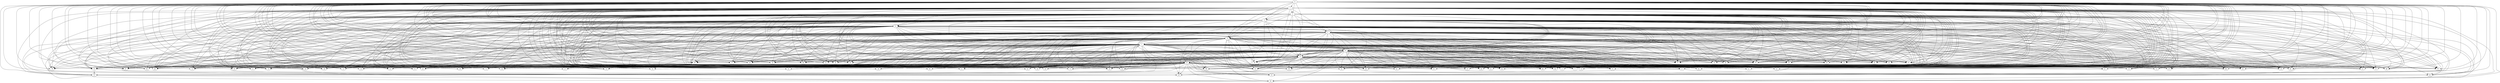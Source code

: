 digraph {
1 -> 91
5 -> 93
0 -> 56
6 -> 57
1 -> 20
6 -> 86
3 -> 15
8 -> 51
6 -> 93
0 -> 91
0 -> 38
10 -> 86
4 -> 30
4 -> 91
6 -> 62
4 -> 5
3 -> 27
9 -> 95
0 -> 87
10 -> 76
5 -> 56
3 -> 49
8 -> 29
10 -> 19
2 -> 37
0 -> 69
5 -> 74
0 -> 71
1 -> 74
3 -> 84
4 -> 75
6 -> 15
8 -> 30
8 -> 84
2 -> 48
0 -> 49
1 -> 94
5 -> 84
7 -> 54
0 -> 27
7 -> 86
0 -> 98
0 -> 58
1 -> 37
10 -> 91
5 -> 37
1 -> 14
10 -> 28
0 -> 11
3 -> 35
7 -> 47
7 -> 35
6 -> 24
6 -> 34
3 -> 68
10 -> 22
7 -> 25
4 -> 49
4 -> 62
0 -> 62
5 -> 67
3 -> 83
2 -> 50
3 -> 50
8 -> 37
2 -> 41
4 -> 55
5 -> 14
7 -> 95
10 -> 45
0 -> 20
1 -> 42
2 -> 3
4 -> 93
3 -> 8
6 -> 45
1 -> 38
2 -> 76
9 -> 58
10 -> 98
5 -> 30
5 -> 24
10 -> 21
10 -> 33
3 -> 32
1 -> 72
3 -> 72
4 -> 58
7 -> 64
3 -> 70
3 -> 7
2 -> 15
6 -> 88
10 -> 62
1 -> 66
9 -> 29
0 -> 8
7 -> 17
9 -> 30
2 -> 5
0 -> 77
3 -> 67
5 -> 6
4 -> 80
9 -> 16
9 -> 86
4 -> 10
0 -> 45
8 -> 17
8 -> 69
3 -> 93
10 -> 88
32 -> 45
6 -> 52
2 -> 71
9 -> 51
8 -> 53
4 -> 23
2 -> 64
8 -> 54
8 -> 70
10 -> 42
0 -> 33
4 -> 83
1 -> 18
6 -> 67
1 -> 78
10 -> 96
4 -> 47
12 -> 32
8 -> 40
2 -> 7
3 -> 62
6 -> 28
1 -> 53
3 -> 4
1 -> 86
5 -> 53
3 -> 44
7 -> 70
2 -> 32
2 -> 95
5 -> 71
2 -> 23
6 -> 98
6 -> 18
3 -> 52
10 -> 55
8 -> 81
6 -> 75
0 -> 42
4 -> 57
7 -> 79
7 -> 97
6 -> 59
1 -> 22
6 -> 84
4 -> 24
3 -> 13
7 -> 81
0 -> 97
2 -> 9
4 -> 32
1 -> 11
3 -> 25
6 -> 78
4 -> 8
2 -> 56
6 -> 21
1 -> 58
7 -> 68
10 -> 70
7 -> 28
2 -> 66
2 -> 35
4 -> 96
2 -> 28
3 -> 86
4 -> 77
9 -> 25
6 -> 17
8 -> 32
4 -> 9
0 -> 88
2 -> 46
0 -> 75
0 -> 2
5 -> 82
7 -> 92
7 -> 52
0 -> 25
8 -> 46
7 -> 88
5 -> 45
2 -> 67
1 -> 90
1 -> 35
10 -> 97
5 -> 35
1 -> 16
10 -> 26
0 -> 17
3 -> 37
9 -> 40
6 -> 26
6 -> 32
7 -> 63
10 -> 74
5 -> 47
2 -> 84
4 -> 60
0 -> 60
2 -> 10
5 -> 61
10 -> 44
1 -> 61
8 -> 89
0 -> 51
2 -> 99
4 -> 6
5 -> 16
2 -> 54
10 -> 47
4 -> 17
1 -> 40
8 -> 66
4 -> 51
0 -> 80
5 -> 99
9 -> 63
1 -> 99
2 -> 74
5 -> 26
2 -> 61
10 -> 35
7 -> 74
3 -> 74
6 -> 68
3 -> 89
4 -> 69
3 -> 29
8 -> 45
8 -> 97
2 -> 17
5 -> 68
1 -> 54
8 -> 23
7 -> 15
2 -> 39
1 -> 80
9 -> 36
4 -> 98
2 -> 24
4 -> 82
9 -> 18
9 -> 84
6 -> 99
0 -> 47
8 -> 15
3 -> 91
5 -> 96
10 -> 71
6 -> 54
1 -> 25
9 -> 53
7 -> 49
4 -> 21
3 -> 18
3 -> 71
8 -> 72
0 -> 92
0 -> 35
10 -> 85
4 -> 35
2 -> 88
6 -> 89
6 -> 61
3 -> 20
8 -> 42
4 -> 87
9 -> 90
3 -> 60
0 -> 82
3 -> 66
5 -> 55
3 -> 46
1 -> 9
2 -> 30
2 -> 97
5 -> 77
1 -> 77
4 -> 72
0 -> 53
10 -> 53
8 -> 83
4 -> 19
2 -> 87
7 -> 57
6 -> 82
6 -> 71
3 -> 11
7 -> 83
8 -> 79
0 -> 95
1 -> 32
3 -> 9
6 -> 7
10 -> 92
1 -> 13
0 -> 12
7 -> 71
15 -> 68
7 -> 30
6 -> 23
10 -> 72
7 -> 26
4 -> 65
5 -> 78
5 -> 64
1 -> 70
3 -> 80
4 -> 79
9 -> 27
6 -> 11
7 -> 19
8 -> 34
2 -> 44
6 -> 63
5 -> 80
7 -> 90
37 -> 42
9 -> 88
7 -> 50
0 -> 23
1 -> 47
0 -> 79
1 -> 85
8 -> 63
4 -> 94
6 -> 40
10 -> 95
5 -> 33
5 -> 21
10 -> 24
10 -> 30
5 -> 41
0 -> 15
3 -> 31
3 -> 6
7 -> 39
8 -> 59
7 -> 61
7 -> 21
10 -> 14
4 -> 85
0 -> 66
2 -> 12
5 -> 63
1 -> 92
1 -> 63
5 -> 59
3 -> 5
7 -> 12
37 -> 40
5 -> 10
0 -> 55
9 -> 15
9 -> 83
7 -> 59
4 -> 15
8 -> 10
8 -> 64
6 -> 92
3 -> 96
2 -> 58
6 -> 49
1 -> 28
9 -> 54
6 -> 73
9 -> 74
5 -> 28
2 -> 63
10 -> 37
8 -> 75
7 -> 76
0 -> 30
3 -> 76
4 -> 38
1 -> 93
2 -> 79
4 -> 42
6 -> 83
8 -> 95
2 -> 19
1 -> 56
10 -> 66
3 -> 41
8 -> 21
2 -> 92
9 -> 34
2 -> 26
0 -> 81
5 -> 19
8 -> 38
1 -> 49
0 -> 41
6 -> 56
1 -> 27
8 -> 78
4 -> 27
3 -> 16
8 -> 50
4 -> 53
0 -> 90
0 -> 37
7 -> 42
10 -> 87
4 -> 37
3 -> 85
5 -> 43
15 -> 23
3 -> 26
0 -> 84
10 -> 75
5 -> 57
5 -> 49
3 -> 48
2 -> 53
2 -> 36
5 -> 75
8 -> 19
8 -> 98
2 -> 82
6 -> 14
10 -> 51
8 -> 85
2 -> 49
3 -> 58
3 -> 98
5 -> 87
0 -> 57
7 -> 55
0 -> 28
1 -> 5
6 -> 90
7 -> 85
1 -> 30
10 -> 90
5 -> 38
1 -> 15
0 -> 10
7 -> 32
6 -> 25
6 -> 37
7 -> 24
0 -> 59
10 -> 13
4 -> 89
0 -> 63
5 -> 66
0 -> 72
3 -> 82
6 -> 13
8 -> 36
2 -> 42
1 -> 97
5 -> 15
4 -> 88
0 -> 21
1 -> 45
8 -> 61
0 -> 50
4 -> 92
9 -> 60
6 -> 46
1 -> 39
9 -> 59
5 -> 31
5 -> 23
0 -> 7
10 -> 32
3 -> 33
7 -> 40
3 -> 73
10 -> 56
7 -> 67
3 -> 69
4 -> 54
8 -> 48
8 -> 90
0 -> 64
2 -> 14
10 -> 63
1 -> 65
9 -> 28
8 -> 26
7 -> 10
3 -> 57
9 -> 31
1 -> 84
8 -> 74
5 -> 12
10 -> 43
9 -> 81
6 -> 77
4 -> 13
0 -> 5
8 -> 16
3 -> 94
5 -> 95
9 -> 67
6 -> 51
2 -> 70
9 -> 56
2 -> 65
8 -> 57
3 -> 38
0 -> 32
10 -> 80
3 -> 78
1 -> 19
4 -> 59
6 -> 39
6 -> 64
2 -> 90
4 -> 44
8 -> 41
3 -> 65
6 -> 29
1 -> 50
10 -> 64
10 -> 78
5 -> 50
3 -> 43
6 -> 87
2 -> 94
5 -> 72
0 -> 70
2 -> 20
10 -> 48
3 -> 55
0 -> 43
1 -> 2
1 -> 95
5 -> 92
7 -> 84
2 -> 68
6 -> 97
6 -> 58
1 -> 21
6 -> 85
4 -> 25
3 -> 14
7 -> 80
7 -> 43
0 -> 96
0 -> 39
10 -> 89
2 -> 51
7 -> 46
3 -> 24
9 -> 94
7 -> 99
0 -> 86
1 -> 59
7 -> 78
10 -> 77
8 -> 28
2 -> 34
0 -> 68
2 -> 29
1 -> 69
4 -> 76
6 -> 16
3 -> 51
8 -> 31
8 -> 87
2 -> 47
0 -> 48
5 -> 9
4 -> 52
5 -> 85
7 -> 93
0 -> 26
1 -> 89
7 -> 87
1 -> 87
0 -> 99
6 -> 43
1 -> 36
6 -> 76
8 -> 25
5 -> 36
1 -> 17
6 -> 94
0 -> 16
3 -> 34
1 -> 81
1 -> 73
7 -> 34
0 -> 19
1 -> 6
6 -> 27
6 -> 35
7 -> 62
7 -> 22
4 -> 48
4 -> 61
10 -> 11
0 -> 61
5 -> 60
4 -> 97
10 -> 68
1 -> 60
2 -> 98
2 -> 40
0 -> 76
5 -> 17
7 -> 94
9 -> 10
4 -> 16
1 -> 43
8 -> 67
4 -> 90
9 -> 62
6 -> 44
2 -> 77
10 -> 99
9 -> 77
5 -> 25
10 -> 20
7 -> 75
3 -> 75
7 -> 65
6 -> 69
10 -> 41
8 -> 93
4 -> 41
3 -> 28
8 -> 96
9 -> 98
2 -> 16
1 -> 55
10 -> 61
1 -> 67
8 -> 24
7 -> 16
2 -> 38
9 -> 37
1 -> 8
2 -> 25
1 -> 3
2 -> 55
3 -> 88
3 -> 53
4 -> 11
6 -> 74
0 -> 44
8 -> 68
4 -> 56
3 -> 92
5 -> 97
9 -> 69
6 -> 53
1 -> 24
9 -> 50
9 -> 70
7 -> 48
4 -> 22
3 -> 19
8 -> 55
8 -> 71
7 -> 72
0 -> 34
5 -> 94
10 -> 82
4 -> 34
2 -> 89
6 -> 66
4 -> 46
1 -> 75
3 -> 23
8 -> 43
9 -> 91
3 -> 63
0 -> 83
1 -> 52
5 -> 52
3 -> 45
2 -> 4
2 -> 33
2 -> 96
5 -> 70
4 -> 99
2 -> 22
4 -> 71
6 -> 19
10 -> 52
8 -> 80
4 -> 18
0 -> 74
9 -> 71
5 -> 88
1 -> 23
3 -> 79
9 -> 79
6 -> 79
3 -> 12
7 -> 82
5 -> 44
4 -> 7
0 -> 94
1 -> 33
6 -> 81
7 -> 96
4 -> 33
1 -> 10
1 -> 7
0 -> 6
2 -> 6
7 -> 31
4 -> 86
6 -> 20
7 -> 69
5 -> 8
7 -> 29
2 -> 85
4 -> 66
5 -> 79
1 -> 83
3 -> 87
4 -> 78
9 -> 26
6 -> 10
8 -> 33
2 -> 45
5 -> 83
7 -> 91
0 -> 24
1 -> 46
4 -> 50
7 -> 89
0 -> 4
2 -> 8
6 -> 41
1 -> 34
10 -> 94
5 -> 34
5 -> 20
0 -> 14
3 -> 36
6 -> 80
7 -> 36
6 -> 33
7 -> 60
7 -> 20
10 -> 17
0 -> 67
2 -> 11
5 -> 62
7 -> 13
6 -> 96
2 -> 73
5 -> 11
9 -> 12
3 -> 22
4 -> 14
1 -> 41
2 -> 72
8 -> 13
8 -> 65
3 -> 97
5 -> 98
9 -> 64
1 -> 98
2 -> 75
5 -> 27
2 -> 60
8 -> 58
5 -> 46
7 -> 77
3 -> 77
4 -> 68
8 -> 76
8 -> 44
2 -> 18
5 -> 69
1 -> 57
10 -> 67
3 -> 40
8 -> 22
10 -> 46
7 -> 14
2 -> 91
8 -> 60
9 -> 82
2 -> 27
0 -> 52
6 -> 8
1 -> 48
0 -> 46
5 -> 89
3 -> 90
5 -> 91
2 -> 59
6 -> 55
1 -> 26
9 -> 52
6 -> 70
4 -> 20
3 -> 17
1 -> 4
8 -> 73
0 -> 93
0 -> 36
10 -> 84
4 -> 36
7 -> 44
6 -> 60
0 -> 18
3 -> 54
2 -> 78
3 -> 21
9 -> 93
3 -> 61
0 -> 85
0 -> 9
6 -> 65
5 -> 54
5 -> 48
3 -> 47
1 -> 79
2 -> 31
5 -> 76
1 -> 76
4 -> 73
8 -> 82
3 -> 59
2 -> 86
3 -> 99
5 -> 86
7 -> 56
0 -> 29
0 -> 78
4 -> 29
3 -> 10
12 -> 14
1 -> 31
5 -> 39
1 -> 12
0 -> 13
7 -> 33
6 -> 22
6 -> 36
10 -> 73
7 -> 27
9 -> 47
4 -> 64
10 -> 12
7 -> 9
5 -> 65
3 -> 81
8 -> 99
2 -> 81
6 -> 12
7 -> 18
8 -> 35
9 -> 39
2 -> 43
5 -> 81
0 -> 54
7 -> 8
0 -> 22
1 -> 44
8 -> 62
6 -> 91
4 -> 95
6 -> 47
6 -> 72
5 -> 22
10 -> 23
10 -> 31
3 -> 30
7 -> 38
6 -> 31
7 -> 66
6 -> 95
8 -> 49
9 -> 43
0 -> 65
2 -> 13
0 -> 73
1 -> 64
5 -> 58
8 -> 92
8 -> 27
7 -> 11
0 -> 3
1 -> 96
5 -> 13
8 -> 9
0 -> 89
10 -> 40
9 -> 80
7 -> 58
4 -> 12
8 -> 11
6 -> 48
6 -> 50
1 -> 29
9 -> 57
9 -> 73
5 -> 29
2 -> 62
10 -> 38
5 -> 7
3 -> 39
0 -> 31
7 -> 41
10 -> 81
4 -> 39
6 -> 38
5 -> 42
4 -> 45
0 -> 1
6 -> 9
1 -> 88
1 -> 51
10 -> 65
5 -> 51
3 -> 42
8 -> 20
2 -> 52
3 -> 56
2 -> 93
5 -> 73
2 -> 57
2 -> 21
2 -> 83
5 -> 18
2 -> 69
10 -> 49
8 -> 39
0 -> 40
8 -> 18
}
